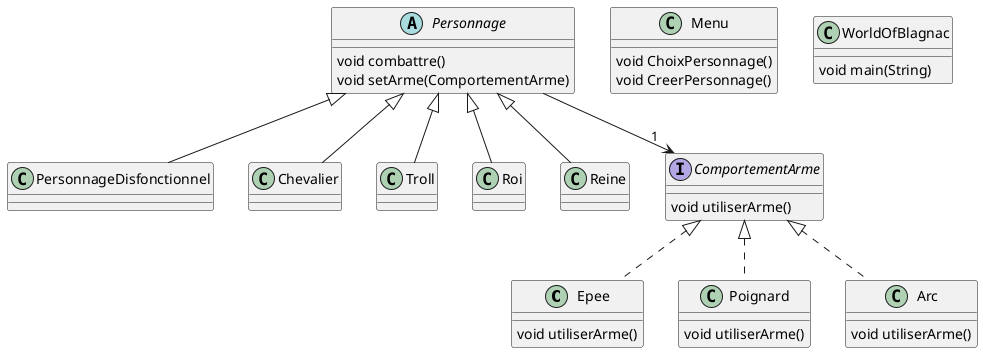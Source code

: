 @startuml

' definitions
' -----------

' package "imp"
class Epee
class Poignard
class Arc
' end package

' package "Appli"
class Menu
class PersonnageDisfonctionnel
class WorldOfBlagnac
class Chevalier
class Troll
class Roi
class Reine
abstract Personnage
' end package

' package "Comportement"
interface ComportementArme
' end package

' content
' -------

' Menu:
Menu : void ChoixPersonnage()
Menu : void CreerPersonnage()

' Poignard:
ComportementArme <|.. Poignard
Poignard : void utiliserArme()

' Personnage:
Personnage --> "1" ComportementArme
Personnage : void combattre()
Personnage : void setArme(ComportementArme)

' ComportementArme:
ComportementArme : void utiliserArme()

' Epee:
ComportementArme <|.. Epee
Epee : void utiliserArme()

' WorldOfBlagnac:
WorldOfBlagnac : void main(String)

' Troll:
Personnage <|-- Troll

' Arc:
ComportementArme <|.. Arc
Arc : void utiliserArme()

' Chevalier:
Personnage <|-- Chevalier

' Reine:
Personnage <|-- Reine

' PersonnageDisfonctionnel:
Personnage <|-- PersonnageDisfonctionnel

' Roi:
Personnage <|-- Roi

@enduml

